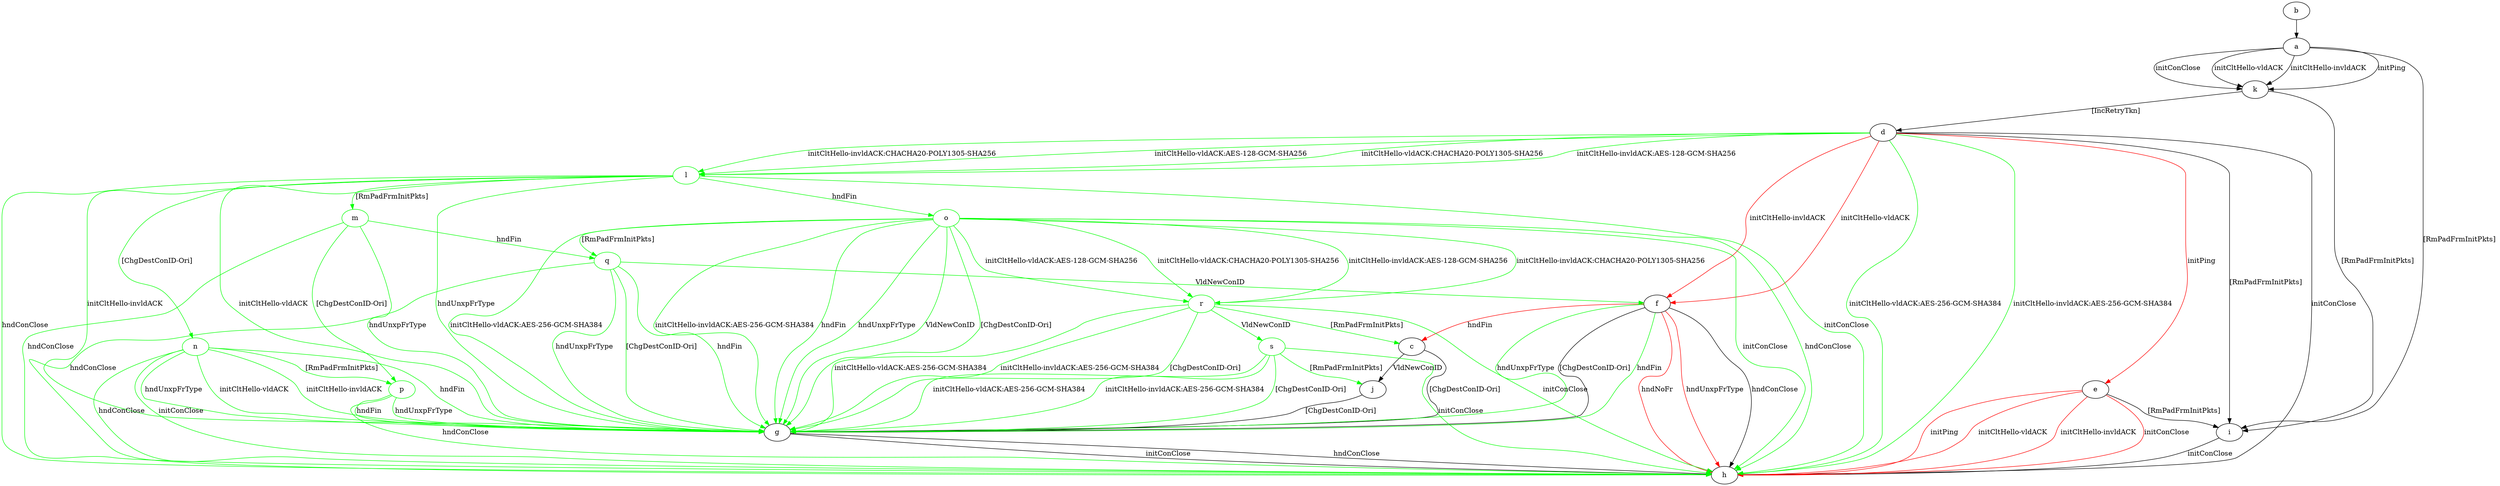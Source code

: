 digraph "" {
	a -> i	[key=0,
		label="[RmPadFrmInitPkts] "];
	a -> k	[key=0,
		label="initPing "];
	a -> k	[key=1,
		label="initConClose "];
	a -> k	[key=2,
		label="initCltHello-vldACK "];
	a -> k	[key=3,
		label="initCltHello-invldACK "];
	b -> a	[key=0];
	c -> g	[key=0,
		label="[ChgDestConID-Ori] "];
	c -> j	[key=0,
		label="VldNewConID "];
	d -> e	[key=0,
		color=red,
		label="initPing "];
	d -> f	[key=0,
		color=red,
		label="initCltHello-vldACK "];
	d -> f	[key=1,
		color=red,
		label="initCltHello-invldACK "];
	d -> h	[key=0,
		label="initConClose "];
	d -> h	[key=1,
		color=green,
		label="initCltHello-vldACK:AES-256-GCM-SHA384 "];
	d -> h	[key=2,
		color=green,
		label="initCltHello-invldACK:AES-256-GCM-SHA384 "];
	d -> i	[key=0,
		label="[RmPadFrmInitPkts] "];
	l	[color=green];
	d -> l	[key=0,
		color=green,
		label="initCltHello-vldACK:AES-128-GCM-SHA256 "];
	d -> l	[key=1,
		color=green,
		label="initCltHello-vldACK:CHACHA20-POLY1305-SHA256 "];
	d -> l	[key=2,
		color=green,
		label="initCltHello-invldACK:AES-128-GCM-SHA256 "];
	d -> l	[key=3,
		color=green,
		label="initCltHello-invldACK:CHACHA20-POLY1305-SHA256 "];
	e -> h	[key=0,
		color=red,
		label="initPing "];
	e -> h	[key=1,
		color=red,
		label="initConClose "];
	e -> h	[key=2,
		color=red,
		label="initCltHello-vldACK "];
	e -> h	[key=3,
		color=red,
		label="initCltHello-invldACK "];
	e -> i	[key=0,
		label="[RmPadFrmInitPkts] "];
	f -> c	[key=0,
		color=red,
		label="hndFin "];
	f -> g	[key=0,
		label="[ChgDestConID-Ori] "];
	f -> g	[key=1,
		color=green,
		label="hndFin "];
	f -> g	[key=2,
		color=green,
		label="hndUnxpFrType "];
	f -> h	[key=0,
		label="hndConClose "];
	f -> h	[key=1,
		color=red,
		label="hndNoFr "];
	f -> h	[key=2,
		color=red,
		label="hndUnxpFrType "];
	g -> h	[key=0,
		label="initConClose "];
	g -> h	[key=1,
		label="hndConClose "];
	i -> h	[key=0,
		label="initConClose "];
	j -> g	[key=0,
		label="[ChgDestConID-Ori] "];
	k -> d	[key=0,
		label="[IncRetryTkn] "];
	k -> i	[key=0,
		label="[RmPadFrmInitPkts] "];
	l -> g	[key=0,
		color=green,
		label="initCltHello-vldACK "];
	l -> g	[key=1,
		color=green,
		label="initCltHello-invldACK "];
	l -> g	[key=2,
		color=green,
		label="hndUnxpFrType "];
	l -> h	[key=0,
		color=green,
		label="initConClose "];
	l -> h	[key=1,
		color=green,
		label="hndConClose "];
	m	[color=green];
	l -> m	[key=0,
		color=green,
		label="[RmPadFrmInitPkts] "];
	n	[color=green];
	l -> n	[key=0,
		color=green,
		label="[ChgDestConID-Ori] "];
	o	[color=green];
	l -> o	[key=0,
		color=green,
		label="hndFin "];
	m -> g	[key=0,
		color=green,
		label="hndUnxpFrType "];
	m -> h	[key=0,
		color=green,
		label="hndConClose "];
	p	[color=green];
	m -> p	[key=0,
		color=green,
		label="[ChgDestConID-Ori] "];
	q	[color=green];
	m -> q	[key=0,
		color=green,
		label="hndFin "];
	n -> g	[key=0,
		color=green,
		label="initCltHello-vldACK "];
	n -> g	[key=1,
		color=green,
		label="initCltHello-invldACK "];
	n -> g	[key=2,
		color=green,
		label="hndFin "];
	n -> g	[key=3,
		color=green,
		label="hndUnxpFrType "];
	n -> h	[key=0,
		color=green,
		label="initConClose "];
	n -> h	[key=1,
		color=green,
		label="hndConClose "];
	n -> p	[key=0,
		color=green,
		label="[RmPadFrmInitPkts] "];
	o -> g	[key=0,
		color=green,
		label="initCltHello-vldACK:AES-256-GCM-SHA384 "];
	o -> g	[key=1,
		color=green,
		label="initCltHello-invldACK:AES-256-GCM-SHA384 "];
	o -> g	[key=2,
		color=green,
		label="hndFin "];
	o -> g	[key=3,
		color=green,
		label="hndUnxpFrType "];
	o -> g	[key=4,
		color=green,
		label="VldNewConID "];
	o -> g	[key=5,
		color=green,
		label="[ChgDestConID-Ori] "];
	o -> h	[key=0,
		color=green,
		label="initConClose "];
	o -> h	[key=1,
		color=green,
		label="hndConClose "];
	o -> q	[key=0,
		color=green,
		label="[RmPadFrmInitPkts] "];
	r	[color=green];
	o -> r	[key=0,
		color=green,
		label="initCltHello-vldACK:AES-128-GCM-SHA256 "];
	o -> r	[key=1,
		color=green,
		label="initCltHello-vldACK:CHACHA20-POLY1305-SHA256 "];
	o -> r	[key=2,
		color=green,
		label="initCltHello-invldACK:AES-128-GCM-SHA256 "];
	o -> r	[key=3,
		color=green,
		label="initCltHello-invldACK:CHACHA20-POLY1305-SHA256 "];
	p -> g	[key=0,
		color=green,
		label="hndFin "];
	p -> g	[key=1,
		color=green,
		label="hndUnxpFrType "];
	p -> h	[key=0,
		color=green,
		label="hndConClose "];
	q -> f	[key=0,
		color=green,
		label="VldNewConID "];
	q -> g	[key=0,
		color=green,
		label="hndFin "];
	q -> g	[key=1,
		color=green,
		label="hndUnxpFrType "];
	q -> g	[key=2,
		color=green,
		label="[ChgDestConID-Ori] "];
	q -> h	[key=0,
		color=green,
		label="hndConClose "];
	r -> c	[key=0,
		color=green,
		label="[RmPadFrmInitPkts] "];
	r -> g	[key=0,
		color=green,
		label="initCltHello-vldACK:AES-256-GCM-SHA384 "];
	r -> g	[key=1,
		color=green,
		label="initCltHello-invldACK:AES-256-GCM-SHA384 "];
	r -> g	[key=2,
		color=green,
		label="[ChgDestConID-Ori] "];
	r -> h	[key=0,
		color=green,
		label="initConClose "];
	s	[color=green];
	r -> s	[key=0,
		color=green,
		label="VldNewConID "];
	s -> g	[key=0,
		color=green,
		label="initCltHello-vldACK:AES-256-GCM-SHA384 "];
	s -> g	[key=1,
		color=green,
		label="initCltHello-invldACK:AES-256-GCM-SHA384 "];
	s -> g	[key=2,
		color=green,
		label="[ChgDestConID-Ori] "];
	s -> h	[key=0,
		color=green,
		label="initConClose "];
	s -> j	[key=0,
		color=green,
		label="[RmPadFrmInitPkts] "];
}
